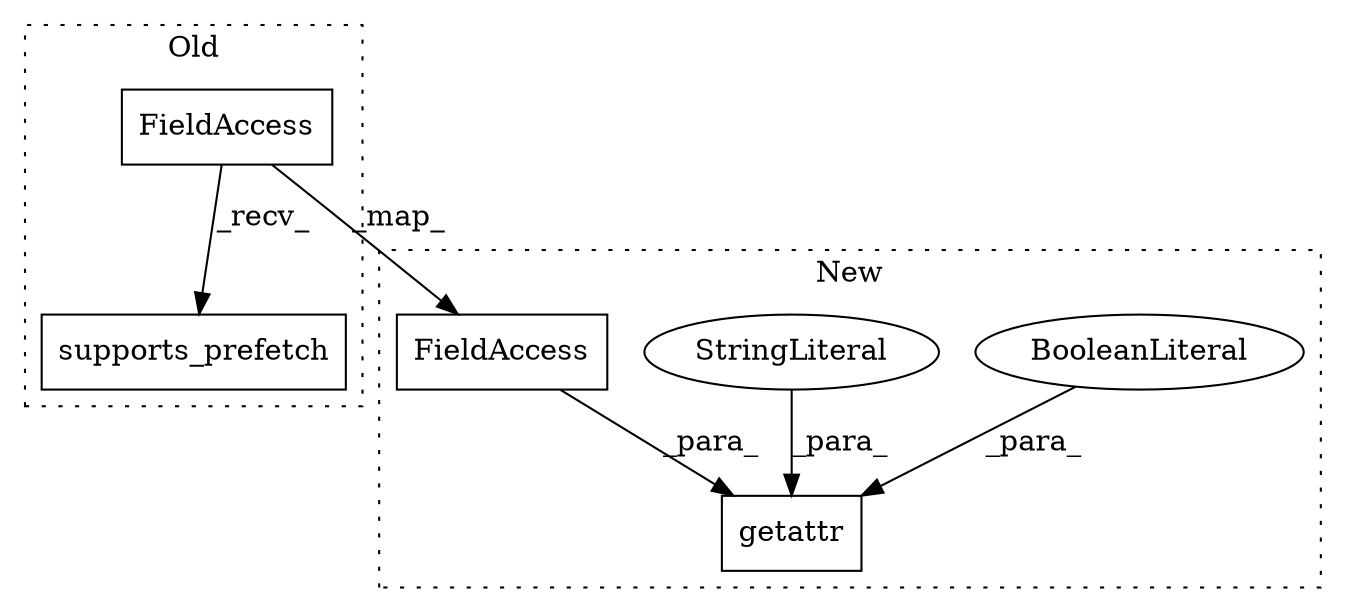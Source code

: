 digraph G {
subgraph cluster0 {
1 [label="supports_prefetch" a="32" s="2721" l="19" shape="box"];
6 [label="FieldAccess" a="22" s="2704" l="16" shape="box"];
label = "Old";
style="dotted";
}
subgraph cluster1 {
2 [label="getattr" a="32" s="2743,2793" l="8,1" shape="box"];
3 [label="BooleanLiteral" a="9" s="2788" l="5" shape="ellipse"];
4 [label="StringLiteral" a="45" s="2768" l="19" shape="ellipse"];
5 [label="FieldAccess" a="22" s="2751" l="16" shape="box"];
label = "New";
style="dotted";
}
3 -> 2 [label="_para_"];
4 -> 2 [label="_para_"];
5 -> 2 [label="_para_"];
6 -> 1 [label="_recv_"];
6 -> 5 [label="_map_"];
}